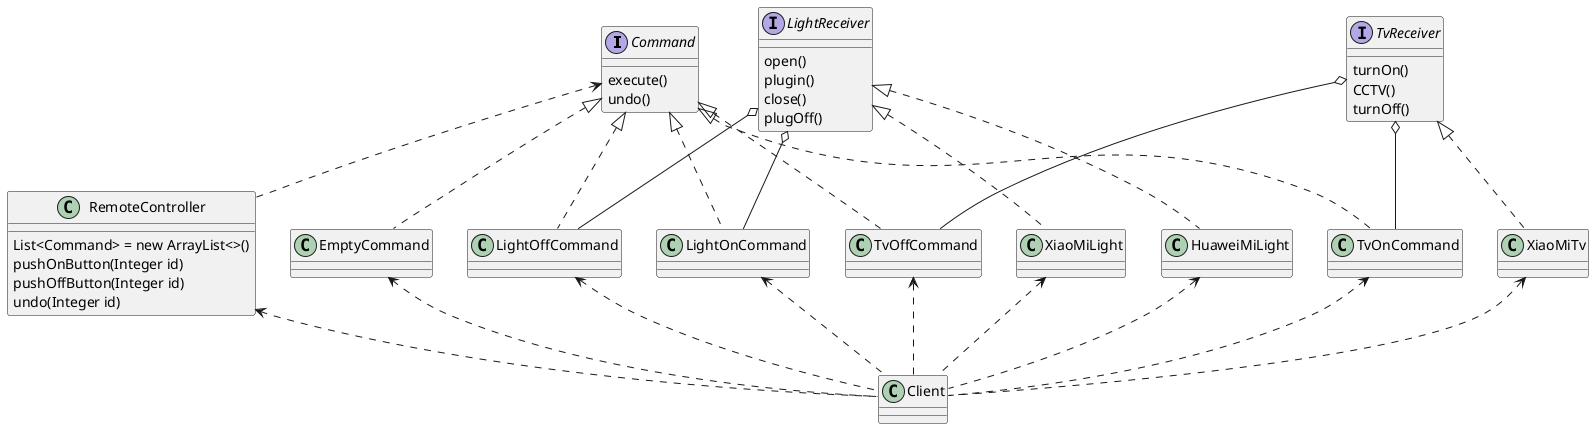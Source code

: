 @startuml
'https://plantuml.com/class-diagram

interface Command{
    execute()
    undo()
}

Command <|.. LightOnCommand
Command <|.. LightOffCommand
Command <|.. TvOnCommand
Command <|.. TvOffCommand
Command <|.. EmptyCommand

interface LightReceiver{
    open()
    plugin()
    close()
    plugOff()
}

LightReceiver o-- LightOnCommand
LightReceiver o-- LightOffCommand

LightReceiver <|.. XiaoMiLight
LightReceiver <|.. HuaweiMiLight
interface TvReceiver{
    turnOn()
    CCTV()
    turnOff()
}

TvReceiver o-- TvOnCommand
TvReceiver o-- TvOffCommand
TvReceiver <|.. XiaoMiTv
class RemoteController{
    List<Command> = new ArrayList<>()
    pushOnButton(Integer id)
    pushOffButton(Integer id)
    undo(Integer id)
}

Command <.. RemoteController

XiaoMiLight <.. Client
HuaweiMiLight <.. Client
LightOnCommand <.. Client
LightOffCommand <.. Client
XiaoMiTv <.. Client
TvOnCommand <.. Client
TvOffCommand <.. Client
EmptyCommand <.. Client
RemoteController <.. Client
@enduml